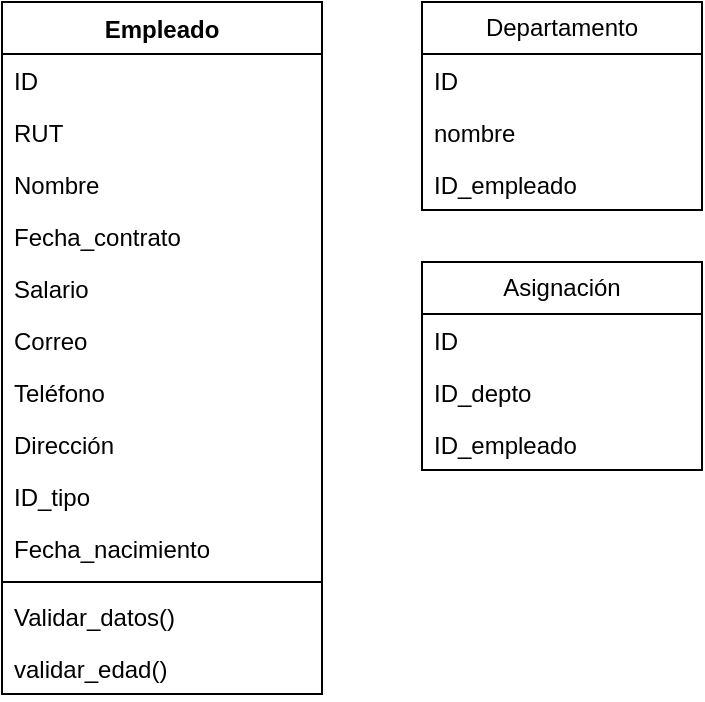 <mxfile version="24.7.13">
  <diagram name="Página-1" id="MCgRRwFFxwcS4OyjlR1l">
    <mxGraphModel dx="1050" dy="603" grid="1" gridSize="10" guides="1" tooltips="1" connect="1" arrows="1" fold="1" page="1" pageScale="1" pageWidth="827" pageHeight="1169" math="0" shadow="0">
      <root>
        <mxCell id="0" />
        <mxCell id="1" parent="0" />
        <mxCell id="fpI30daJyoEzycUjclTs-12" value="Departamento" style="swimlane;fontStyle=0;childLayout=stackLayout;horizontal=1;startSize=26;fillColor=none;horizontalStack=0;resizeParent=1;resizeParentMax=0;resizeLast=0;collapsible=1;marginBottom=0;whiteSpace=wrap;html=1;" vertex="1" parent="1">
          <mxGeometry x="270" y="70" width="140" height="104" as="geometry" />
        </mxCell>
        <mxCell id="fpI30daJyoEzycUjclTs-13" value="ID" style="text;strokeColor=none;fillColor=none;align=left;verticalAlign=top;spacingLeft=4;spacingRight=4;overflow=hidden;rotatable=0;points=[[0,0.5],[1,0.5]];portConstraint=eastwest;whiteSpace=wrap;html=1;" vertex="1" parent="fpI30daJyoEzycUjclTs-12">
          <mxGeometry y="26" width="140" height="26" as="geometry" />
        </mxCell>
        <mxCell id="fpI30daJyoEzycUjclTs-14" value="nombre" style="text;strokeColor=none;fillColor=none;align=left;verticalAlign=top;spacingLeft=4;spacingRight=4;overflow=hidden;rotatable=0;points=[[0,0.5],[1,0.5]];portConstraint=eastwest;whiteSpace=wrap;html=1;" vertex="1" parent="fpI30daJyoEzycUjclTs-12">
          <mxGeometry y="52" width="140" height="26" as="geometry" />
        </mxCell>
        <mxCell id="fpI30daJyoEzycUjclTs-15" value="ID_empleado" style="text;strokeColor=none;fillColor=none;align=left;verticalAlign=top;spacingLeft=4;spacingRight=4;overflow=hidden;rotatable=0;points=[[0,0.5],[1,0.5]];portConstraint=eastwest;whiteSpace=wrap;html=1;" vertex="1" parent="fpI30daJyoEzycUjclTs-12">
          <mxGeometry y="78" width="140" height="26" as="geometry" />
        </mxCell>
        <mxCell id="fpI30daJyoEzycUjclTs-16" value="Asignación" style="swimlane;fontStyle=0;childLayout=stackLayout;horizontal=1;startSize=26;fillColor=none;horizontalStack=0;resizeParent=1;resizeParentMax=0;resizeLast=0;collapsible=1;marginBottom=0;whiteSpace=wrap;html=1;" vertex="1" parent="1">
          <mxGeometry x="270" y="200" width="140" height="104" as="geometry" />
        </mxCell>
        <mxCell id="fpI30daJyoEzycUjclTs-17" value="ID" style="text;strokeColor=none;fillColor=none;align=left;verticalAlign=top;spacingLeft=4;spacingRight=4;overflow=hidden;rotatable=0;points=[[0,0.5],[1,0.5]];portConstraint=eastwest;whiteSpace=wrap;html=1;" vertex="1" parent="fpI30daJyoEzycUjclTs-16">
          <mxGeometry y="26" width="140" height="26" as="geometry" />
        </mxCell>
        <mxCell id="fpI30daJyoEzycUjclTs-18" value="ID_depto" style="text;strokeColor=none;fillColor=none;align=left;verticalAlign=top;spacingLeft=4;spacingRight=4;overflow=hidden;rotatable=0;points=[[0,0.5],[1,0.5]];portConstraint=eastwest;whiteSpace=wrap;html=1;" vertex="1" parent="fpI30daJyoEzycUjclTs-16">
          <mxGeometry y="52" width="140" height="26" as="geometry" />
        </mxCell>
        <mxCell id="fpI30daJyoEzycUjclTs-19" value="ID_empleado" style="text;strokeColor=none;fillColor=none;align=left;verticalAlign=top;spacingLeft=4;spacingRight=4;overflow=hidden;rotatable=0;points=[[0,0.5],[1,0.5]];portConstraint=eastwest;whiteSpace=wrap;html=1;" vertex="1" parent="fpI30daJyoEzycUjclTs-16">
          <mxGeometry y="78" width="140" height="26" as="geometry" />
        </mxCell>
        <mxCell id="fpI30daJyoEzycUjclTs-23" value="Empleado" style="swimlane;fontStyle=1;align=center;verticalAlign=top;childLayout=stackLayout;horizontal=1;startSize=26;horizontalStack=0;resizeParent=1;resizeParentMax=0;resizeLast=0;collapsible=1;marginBottom=0;whiteSpace=wrap;html=1;" vertex="1" parent="1">
          <mxGeometry x="60" y="70" width="160" height="346" as="geometry" />
        </mxCell>
        <mxCell id="fpI30daJyoEzycUjclTs-2" value="ID" style="text;strokeColor=none;fillColor=none;align=left;verticalAlign=top;spacingLeft=4;spacingRight=4;overflow=hidden;rotatable=0;points=[[0,0.5],[1,0.5]];portConstraint=eastwest;whiteSpace=wrap;html=1;" vertex="1" parent="fpI30daJyoEzycUjclTs-23">
          <mxGeometry y="26" width="160" height="26" as="geometry" />
        </mxCell>
        <mxCell id="fpI30daJyoEzycUjclTs-10" value="RUT" style="text;strokeColor=none;fillColor=none;align=left;verticalAlign=top;spacingLeft=4;spacingRight=4;overflow=hidden;rotatable=0;points=[[0,0.5],[1,0.5]];portConstraint=eastwest;whiteSpace=wrap;html=1;" vertex="1" parent="fpI30daJyoEzycUjclTs-23">
          <mxGeometry y="52" width="160" height="26" as="geometry" />
        </mxCell>
        <mxCell id="fpI30daJyoEzycUjclTs-3" value="Nombre" style="text;strokeColor=none;fillColor=none;align=left;verticalAlign=top;spacingLeft=4;spacingRight=4;overflow=hidden;rotatable=0;points=[[0,0.5],[1,0.5]];portConstraint=eastwest;whiteSpace=wrap;html=1;" vertex="1" parent="fpI30daJyoEzycUjclTs-23">
          <mxGeometry y="78" width="160" height="26" as="geometry" />
        </mxCell>
        <mxCell id="fpI30daJyoEzycUjclTs-4" value="Fecha_contrato" style="text;strokeColor=none;fillColor=none;align=left;verticalAlign=top;spacingLeft=4;spacingRight=4;overflow=hidden;rotatable=0;points=[[0,0.5],[1,0.5]];portConstraint=eastwest;whiteSpace=wrap;html=1;" vertex="1" parent="fpI30daJyoEzycUjclTs-23">
          <mxGeometry y="104" width="160" height="26" as="geometry" />
        </mxCell>
        <mxCell id="fpI30daJyoEzycUjclTs-5" value="Salario" style="text;strokeColor=none;fillColor=none;align=left;verticalAlign=top;spacingLeft=4;spacingRight=4;overflow=hidden;rotatable=0;points=[[0,0.5],[1,0.5]];portConstraint=eastwest;whiteSpace=wrap;html=1;" vertex="1" parent="fpI30daJyoEzycUjclTs-23">
          <mxGeometry y="130" width="160" height="26" as="geometry" />
        </mxCell>
        <mxCell id="fpI30daJyoEzycUjclTs-6" value="Correo" style="text;strokeColor=none;fillColor=none;align=left;verticalAlign=top;spacingLeft=4;spacingRight=4;overflow=hidden;rotatable=0;points=[[0,0.5],[1,0.5]];portConstraint=eastwest;whiteSpace=wrap;html=1;" vertex="1" parent="fpI30daJyoEzycUjclTs-23">
          <mxGeometry y="156" width="160" height="26" as="geometry" />
        </mxCell>
        <mxCell id="fpI30daJyoEzycUjclTs-7" value="Teléfono" style="text;strokeColor=none;fillColor=none;align=left;verticalAlign=top;spacingLeft=4;spacingRight=4;overflow=hidden;rotatable=0;points=[[0,0.5],[1,0.5]];portConstraint=eastwest;whiteSpace=wrap;html=1;" vertex="1" parent="fpI30daJyoEzycUjclTs-23">
          <mxGeometry y="182" width="160" height="26" as="geometry" />
        </mxCell>
        <mxCell id="fpI30daJyoEzycUjclTs-8" value="Dirección" style="text;strokeColor=none;fillColor=none;align=left;verticalAlign=top;spacingLeft=4;spacingRight=4;overflow=hidden;rotatable=0;points=[[0,0.5],[1,0.5]];portConstraint=eastwest;whiteSpace=wrap;html=1;" vertex="1" parent="fpI30daJyoEzycUjclTs-23">
          <mxGeometry y="208" width="160" height="26" as="geometry" />
        </mxCell>
        <mxCell id="fpI30daJyoEzycUjclTs-9" value="ID_tipo" style="text;strokeColor=none;fillColor=none;align=left;verticalAlign=top;spacingLeft=4;spacingRight=4;overflow=hidden;rotatable=0;points=[[0,0.5],[1,0.5]];portConstraint=eastwest;whiteSpace=wrap;html=1;" vertex="1" parent="fpI30daJyoEzycUjclTs-23">
          <mxGeometry y="234" width="160" height="26" as="geometry" />
        </mxCell>
        <mxCell id="fpI30daJyoEzycUjclTs-11" value="Fecha_nacimiento" style="text;strokeColor=none;fillColor=none;align=left;verticalAlign=top;spacingLeft=4;spacingRight=4;overflow=hidden;rotatable=0;points=[[0,0.5],[1,0.5]];portConstraint=eastwest;whiteSpace=wrap;html=1;" vertex="1" parent="fpI30daJyoEzycUjclTs-23">
          <mxGeometry y="260" width="160" height="26" as="geometry" />
        </mxCell>
        <mxCell id="fpI30daJyoEzycUjclTs-25" value="" style="line;strokeWidth=1;fillColor=none;align=left;verticalAlign=middle;spacingTop=-1;spacingLeft=3;spacingRight=3;rotatable=0;labelPosition=right;points=[];portConstraint=eastwest;strokeColor=inherit;" vertex="1" parent="fpI30daJyoEzycUjclTs-23">
          <mxGeometry y="286" width="160" height="8" as="geometry" />
        </mxCell>
        <mxCell id="fpI30daJyoEzycUjclTs-26" value="Validar_datos()" style="text;strokeColor=none;fillColor=none;align=left;verticalAlign=top;spacingLeft=4;spacingRight=4;overflow=hidden;rotatable=0;points=[[0,0.5],[1,0.5]];portConstraint=eastwest;whiteSpace=wrap;html=1;" vertex="1" parent="fpI30daJyoEzycUjclTs-23">
          <mxGeometry y="294" width="160" height="26" as="geometry" />
        </mxCell>
        <mxCell id="fpI30daJyoEzycUjclTs-27" value="validar_edad()" style="text;strokeColor=none;fillColor=none;align=left;verticalAlign=top;spacingLeft=4;spacingRight=4;overflow=hidden;rotatable=0;points=[[0,0.5],[1,0.5]];portConstraint=eastwest;whiteSpace=wrap;html=1;" vertex="1" parent="fpI30daJyoEzycUjclTs-23">
          <mxGeometry y="320" width="160" height="26" as="geometry" />
        </mxCell>
      </root>
    </mxGraphModel>
  </diagram>
</mxfile>
